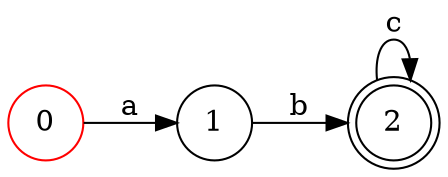 digraph DFA {
    rankdir=LR;
    node [shape = circle];
    2 [shape = doublecircle];
    2 [shape = doublecircle];
    0 [shape = circle];
    0 -> 1 [label="a"];
    1 [shape = circle];
    1 -> 2 [label="b"];
    2 -> 2 [label="c"];
    0 [color=red];
}
